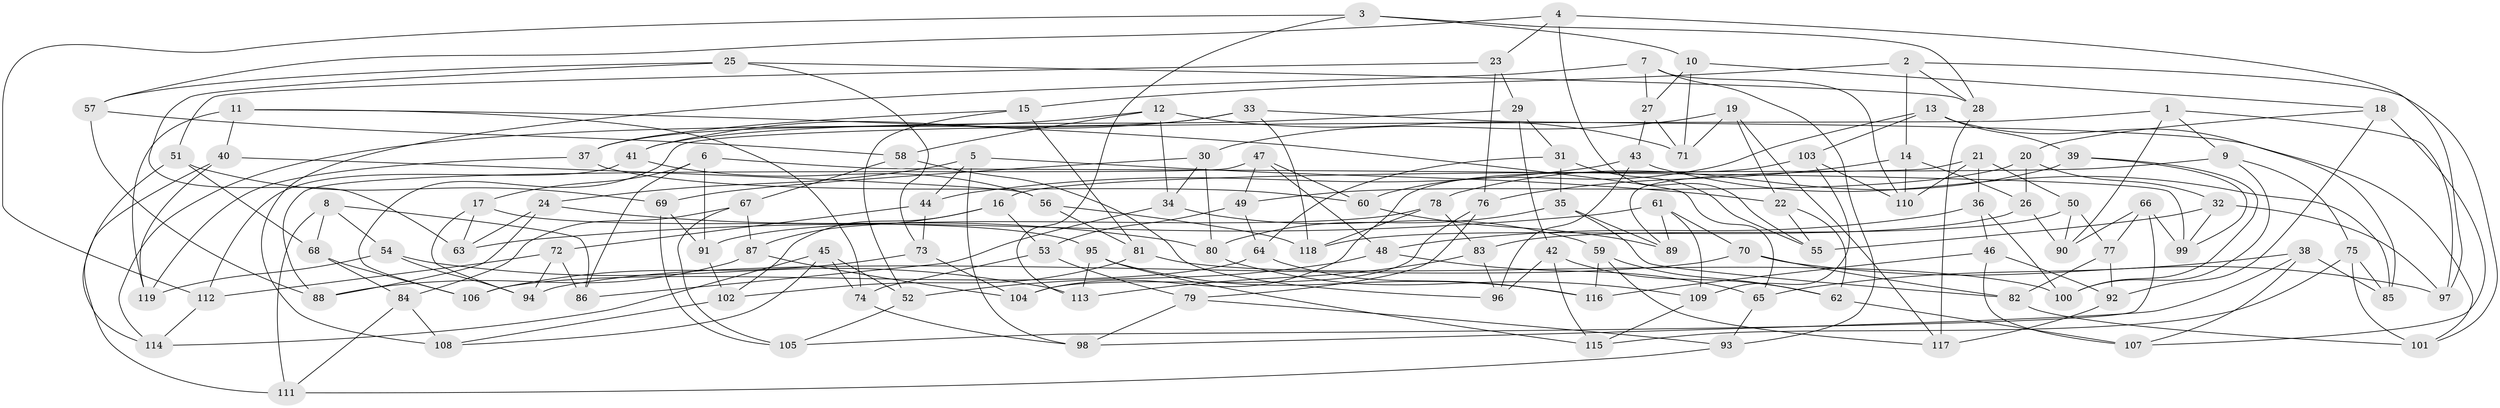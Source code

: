// coarse degree distribution, {10: 0.08333333333333333, 11: 0.0625, 4: 0.4166666666666667, 8: 0.10416666666666667, 12: 0.0625, 7: 0.020833333333333332, 6: 0.041666666666666664, 3: 0.08333333333333333, 5: 0.08333333333333333, 9: 0.041666666666666664}
// Generated by graph-tools (version 1.1) at 2025/53/03/04/25 22:53:43]
// undirected, 119 vertices, 238 edges
graph export_dot {
  node [color=gray90,style=filled];
  1;
  2;
  3;
  4;
  5;
  6;
  7;
  8;
  9;
  10;
  11;
  12;
  13;
  14;
  15;
  16;
  17;
  18;
  19;
  20;
  21;
  22;
  23;
  24;
  25;
  26;
  27;
  28;
  29;
  30;
  31;
  32;
  33;
  34;
  35;
  36;
  37;
  38;
  39;
  40;
  41;
  42;
  43;
  44;
  45;
  46;
  47;
  48;
  49;
  50;
  51;
  52;
  53;
  54;
  55;
  56;
  57;
  58;
  59;
  60;
  61;
  62;
  63;
  64;
  65;
  66;
  67;
  68;
  69;
  70;
  71;
  72;
  73;
  74;
  75;
  76;
  77;
  78;
  79;
  80;
  81;
  82;
  83;
  84;
  85;
  86;
  87;
  88;
  89;
  90;
  91;
  92;
  93;
  94;
  95;
  96;
  97;
  98;
  99;
  100;
  101;
  102;
  103;
  104;
  105;
  106;
  107;
  108;
  109;
  110;
  111;
  112;
  113;
  114;
  115;
  116;
  117;
  118;
  119;
  1 -- 9;
  1 -- 97;
  1 -- 106;
  1 -- 90;
  2 -- 15;
  2 -- 14;
  2 -- 101;
  2 -- 28;
  3 -- 112;
  3 -- 28;
  3 -- 10;
  3 -- 113;
  4 -- 55;
  4 -- 57;
  4 -- 23;
  4 -- 97;
  5 -- 44;
  5 -- 98;
  5 -- 24;
  5 -- 22;
  6 -- 86;
  6 -- 99;
  6 -- 91;
  6 -- 17;
  7 -- 110;
  7 -- 93;
  7 -- 108;
  7 -- 27;
  8 -- 68;
  8 -- 86;
  8 -- 54;
  8 -- 111;
  9 -- 75;
  9 -- 16;
  9 -- 100;
  10 -- 71;
  10 -- 27;
  10 -- 18;
  11 -- 119;
  11 -- 74;
  11 -- 40;
  11 -- 65;
  12 -- 34;
  12 -- 58;
  12 -- 114;
  12 -- 71;
  13 -- 39;
  13 -- 103;
  13 -- 60;
  13 -- 85;
  14 -- 26;
  14 -- 110;
  14 -- 76;
  15 -- 52;
  15 -- 37;
  15 -- 81;
  16 -- 102;
  16 -- 53;
  16 -- 87;
  17 -- 94;
  17 -- 95;
  17 -- 63;
  18 -- 92;
  18 -- 20;
  18 -- 107;
  19 -- 22;
  19 -- 117;
  19 -- 71;
  19 -- 30;
  20 -- 26;
  20 -- 49;
  20 -- 32;
  21 -- 50;
  21 -- 89;
  21 -- 110;
  21 -- 36;
  22 -- 55;
  22 -- 62;
  23 -- 29;
  23 -- 51;
  23 -- 76;
  24 -- 63;
  24 -- 88;
  24 -- 80;
  25 -- 73;
  25 -- 63;
  25 -- 57;
  25 -- 28;
  26 -- 90;
  26 -- 118;
  27 -- 71;
  27 -- 43;
  28 -- 117;
  29 -- 31;
  29 -- 41;
  29 -- 42;
  30 -- 34;
  30 -- 80;
  30 -- 69;
  31 -- 35;
  31 -- 64;
  31 -- 55;
  32 -- 55;
  32 -- 99;
  32 -- 97;
  33 -- 37;
  33 -- 41;
  33 -- 101;
  33 -- 118;
  34 -- 86;
  34 -- 59;
  35 -- 89;
  35 -- 82;
  35 -- 80;
  36 -- 46;
  36 -- 48;
  36 -- 100;
  37 -- 60;
  37 -- 119;
  38 -- 107;
  38 -- 98;
  38 -- 65;
  38 -- 85;
  39 -- 78;
  39 -- 100;
  39 -- 99;
  40 -- 119;
  40 -- 56;
  40 -- 111;
  41 -- 112;
  41 -- 56;
  42 -- 62;
  42 -- 115;
  42 -- 96;
  43 -- 96;
  43 -- 85;
  43 -- 44;
  44 -- 73;
  44 -- 72;
  45 -- 52;
  45 -- 114;
  45 -- 74;
  45 -- 108;
  46 -- 107;
  46 -- 92;
  46 -- 116;
  47 -- 49;
  47 -- 88;
  47 -- 60;
  47 -- 48;
  48 -- 65;
  48 -- 52;
  49 -- 53;
  49 -- 64;
  50 -- 77;
  50 -- 83;
  50 -- 90;
  51 -- 68;
  51 -- 69;
  51 -- 114;
  52 -- 105;
  53 -- 74;
  53 -- 79;
  54 -- 94;
  54 -- 113;
  54 -- 119;
  56 -- 81;
  56 -- 118;
  57 -- 58;
  57 -- 88;
  58 -- 96;
  58 -- 67;
  59 -- 116;
  59 -- 62;
  59 -- 117;
  60 -- 89;
  61 -- 89;
  61 -- 63;
  61 -- 109;
  61 -- 70;
  62 -- 107;
  64 -- 116;
  64 -- 106;
  65 -- 93;
  66 -- 77;
  66 -- 105;
  66 -- 99;
  66 -- 90;
  67 -- 105;
  67 -- 84;
  67 -- 87;
  68 -- 84;
  68 -- 106;
  69 -- 91;
  69 -- 105;
  70 -- 97;
  70 -- 82;
  70 -- 94;
  72 -- 112;
  72 -- 86;
  72 -- 94;
  73 -- 106;
  73 -- 104;
  74 -- 98;
  75 -- 101;
  75 -- 115;
  75 -- 85;
  76 -- 104;
  76 -- 79;
  77 -- 92;
  77 -- 82;
  78 -- 91;
  78 -- 83;
  78 -- 118;
  79 -- 98;
  79 -- 93;
  80 -- 109;
  81 -- 102;
  81 -- 100;
  82 -- 101;
  83 -- 113;
  83 -- 96;
  84 -- 108;
  84 -- 111;
  87 -- 104;
  87 -- 88;
  91 -- 102;
  92 -- 117;
  93 -- 111;
  95 -- 116;
  95 -- 113;
  95 -- 115;
  102 -- 108;
  103 -- 104;
  103 -- 109;
  103 -- 110;
  109 -- 115;
  112 -- 114;
}
